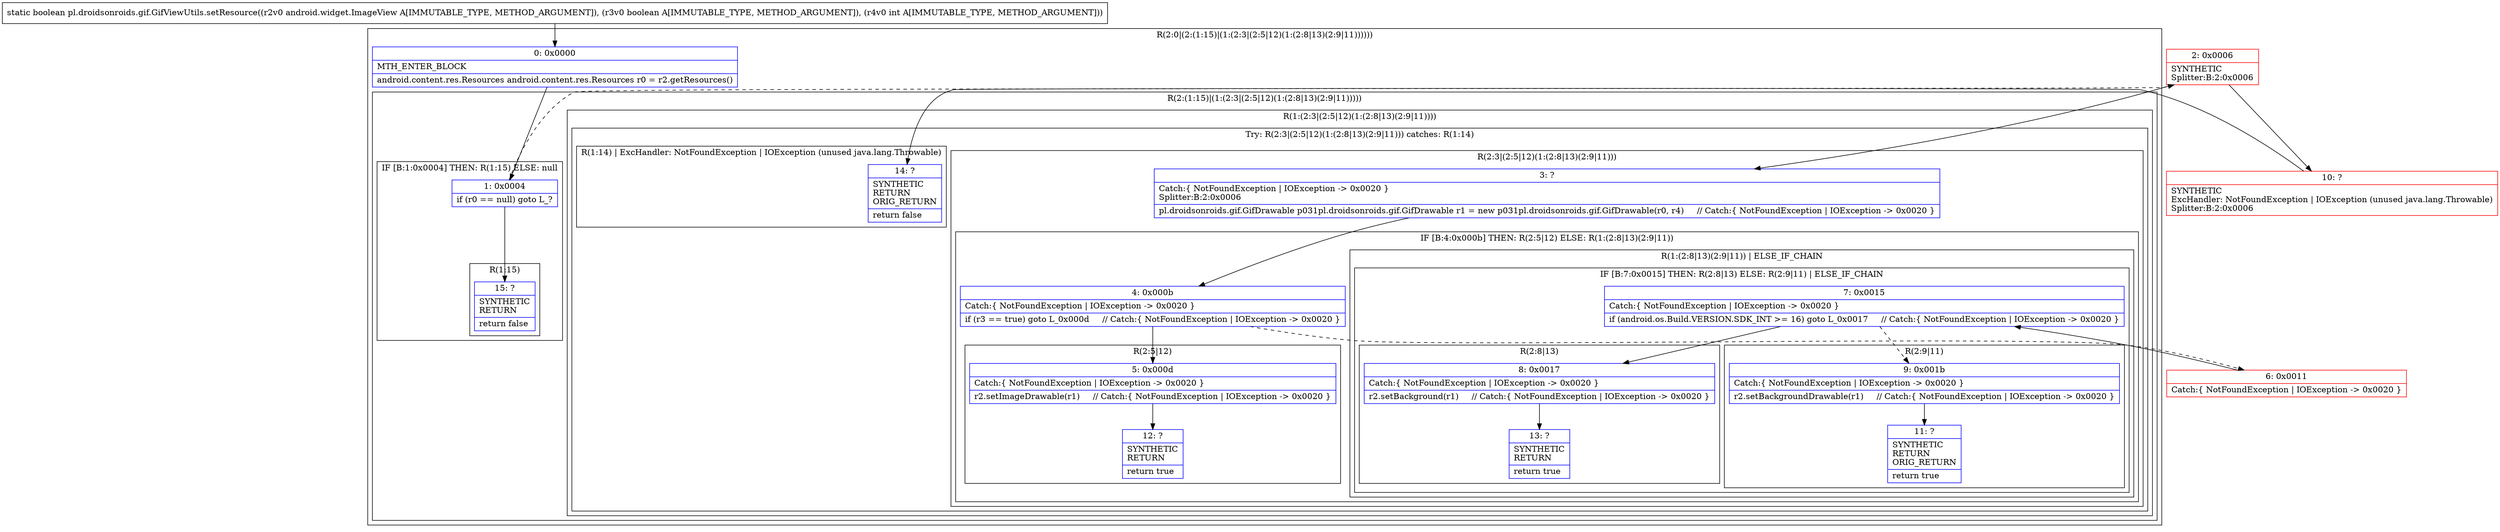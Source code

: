 digraph "CFG forpl.droidsonroids.gif.GifViewUtils.setResource(Landroid\/widget\/ImageView;ZI)Z" {
subgraph cluster_Region_258879083 {
label = "R(2:0|(2:(1:15)|(1:(2:3|(2:5|12)(1:(2:8|13)(2:9|11))))))";
node [shape=record,color=blue];
Node_0 [shape=record,label="{0\:\ 0x0000|MTH_ENTER_BLOCK\l|android.content.res.Resources android.content.res.Resources r0 = r2.getResources()\l}"];
subgraph cluster_Region_1190583837 {
label = "R(2:(1:15)|(1:(2:3|(2:5|12)(1:(2:8|13)(2:9|11)))))";
node [shape=record,color=blue];
subgraph cluster_IfRegion_183839205 {
label = "IF [B:1:0x0004] THEN: R(1:15) ELSE: null";
node [shape=record,color=blue];
Node_1 [shape=record,label="{1\:\ 0x0004|if (r0 == null) goto L_?\l}"];
subgraph cluster_Region_1498956222 {
label = "R(1:15)";
node [shape=record,color=blue];
Node_15 [shape=record,label="{15\:\ ?|SYNTHETIC\lRETURN\l|return false\l}"];
}
}
subgraph cluster_Region_79584341 {
label = "R(1:(2:3|(2:5|12)(1:(2:8|13)(2:9|11))))";
node [shape=record,color=blue];
subgraph cluster_TryCatchRegion_1692059271 {
label = "Try: R(2:3|(2:5|12)(1:(2:8|13)(2:9|11))) catches: R(1:14)";
node [shape=record,color=blue];
subgraph cluster_Region_785465511 {
label = "R(2:3|(2:5|12)(1:(2:8|13)(2:9|11)))";
node [shape=record,color=blue];
Node_3 [shape=record,label="{3\:\ ?|Catch:\{ NotFoundException \| IOException \-\> 0x0020 \}\lSplitter:B:2:0x0006\l|pl.droidsonroids.gif.GifDrawable p031pl.droidsonroids.gif.GifDrawable r1 = new p031pl.droidsonroids.gif.GifDrawable(r0, r4)     \/\/ Catch:\{ NotFoundException \| IOException \-\> 0x0020 \}\l}"];
subgraph cluster_IfRegion_338487863 {
label = "IF [B:4:0x000b] THEN: R(2:5|12) ELSE: R(1:(2:8|13)(2:9|11))";
node [shape=record,color=blue];
Node_4 [shape=record,label="{4\:\ 0x000b|Catch:\{ NotFoundException \| IOException \-\> 0x0020 \}\l|if (r3 == true) goto L_0x000d     \/\/ Catch:\{ NotFoundException \| IOException \-\> 0x0020 \}\l}"];
subgraph cluster_Region_698411047 {
label = "R(2:5|12)";
node [shape=record,color=blue];
Node_5 [shape=record,label="{5\:\ 0x000d|Catch:\{ NotFoundException \| IOException \-\> 0x0020 \}\l|r2.setImageDrawable(r1)     \/\/ Catch:\{ NotFoundException \| IOException \-\> 0x0020 \}\l}"];
Node_12 [shape=record,label="{12\:\ ?|SYNTHETIC\lRETURN\l|return true\l}"];
}
subgraph cluster_Region_258084029 {
label = "R(1:(2:8|13)(2:9|11)) | ELSE_IF_CHAIN\l";
node [shape=record,color=blue];
subgraph cluster_IfRegion_2034804208 {
label = "IF [B:7:0x0015] THEN: R(2:8|13) ELSE: R(2:9|11) | ELSE_IF_CHAIN\l";
node [shape=record,color=blue];
Node_7 [shape=record,label="{7\:\ 0x0015|Catch:\{ NotFoundException \| IOException \-\> 0x0020 \}\l|if (android.os.Build.VERSION.SDK_INT \>= 16) goto L_0x0017     \/\/ Catch:\{ NotFoundException \| IOException \-\> 0x0020 \}\l}"];
subgraph cluster_Region_1464043022 {
label = "R(2:8|13)";
node [shape=record,color=blue];
Node_8 [shape=record,label="{8\:\ 0x0017|Catch:\{ NotFoundException \| IOException \-\> 0x0020 \}\l|r2.setBackground(r1)     \/\/ Catch:\{ NotFoundException \| IOException \-\> 0x0020 \}\l}"];
Node_13 [shape=record,label="{13\:\ ?|SYNTHETIC\lRETURN\l|return true\l}"];
}
subgraph cluster_Region_1952065282 {
label = "R(2:9|11)";
node [shape=record,color=blue];
Node_9 [shape=record,label="{9\:\ 0x001b|Catch:\{ NotFoundException \| IOException \-\> 0x0020 \}\l|r2.setBackgroundDrawable(r1)     \/\/ Catch:\{ NotFoundException \| IOException \-\> 0x0020 \}\l}"];
Node_11 [shape=record,label="{11\:\ ?|SYNTHETIC\lRETURN\lORIG_RETURN\l|return true\l}"];
}
}
}
}
}
subgraph cluster_Region_1268038304 {
label = "R(1:14) | ExcHandler: NotFoundException \| IOException (unused java.lang.Throwable)\l";
node [shape=record,color=blue];
Node_14 [shape=record,label="{14\:\ ?|SYNTHETIC\lRETURN\lORIG_RETURN\l|return false\l}"];
}
}
}
}
}
subgraph cluster_Region_1268038304 {
label = "R(1:14) | ExcHandler: NotFoundException \| IOException (unused java.lang.Throwable)\l";
node [shape=record,color=blue];
Node_14 [shape=record,label="{14\:\ ?|SYNTHETIC\lRETURN\lORIG_RETURN\l|return false\l}"];
}
Node_2 [shape=record,color=red,label="{2\:\ 0x0006|SYNTHETIC\lSplitter:B:2:0x0006\l}"];
Node_6 [shape=record,color=red,label="{6\:\ 0x0011|Catch:\{ NotFoundException \| IOException \-\> 0x0020 \}\l}"];
Node_10 [shape=record,color=red,label="{10\:\ ?|SYNTHETIC\lExcHandler: NotFoundException \| IOException (unused java.lang.Throwable)\lSplitter:B:2:0x0006\l}"];
MethodNode[shape=record,label="{static boolean pl.droidsonroids.gif.GifViewUtils.setResource((r2v0 android.widget.ImageView A[IMMUTABLE_TYPE, METHOD_ARGUMENT]), (r3v0 boolean A[IMMUTABLE_TYPE, METHOD_ARGUMENT]), (r4v0 int A[IMMUTABLE_TYPE, METHOD_ARGUMENT])) }"];
MethodNode -> Node_0;
Node_0 -> Node_1;
Node_1 -> Node_2[style=dashed];
Node_1 -> Node_15;
Node_3 -> Node_4;
Node_4 -> Node_5;
Node_4 -> Node_6[style=dashed];
Node_5 -> Node_12;
Node_7 -> Node_8;
Node_7 -> Node_9[style=dashed];
Node_8 -> Node_13;
Node_9 -> Node_11;
Node_2 -> Node_3;
Node_2 -> Node_10;
Node_6 -> Node_7;
Node_10 -> Node_14;
}

